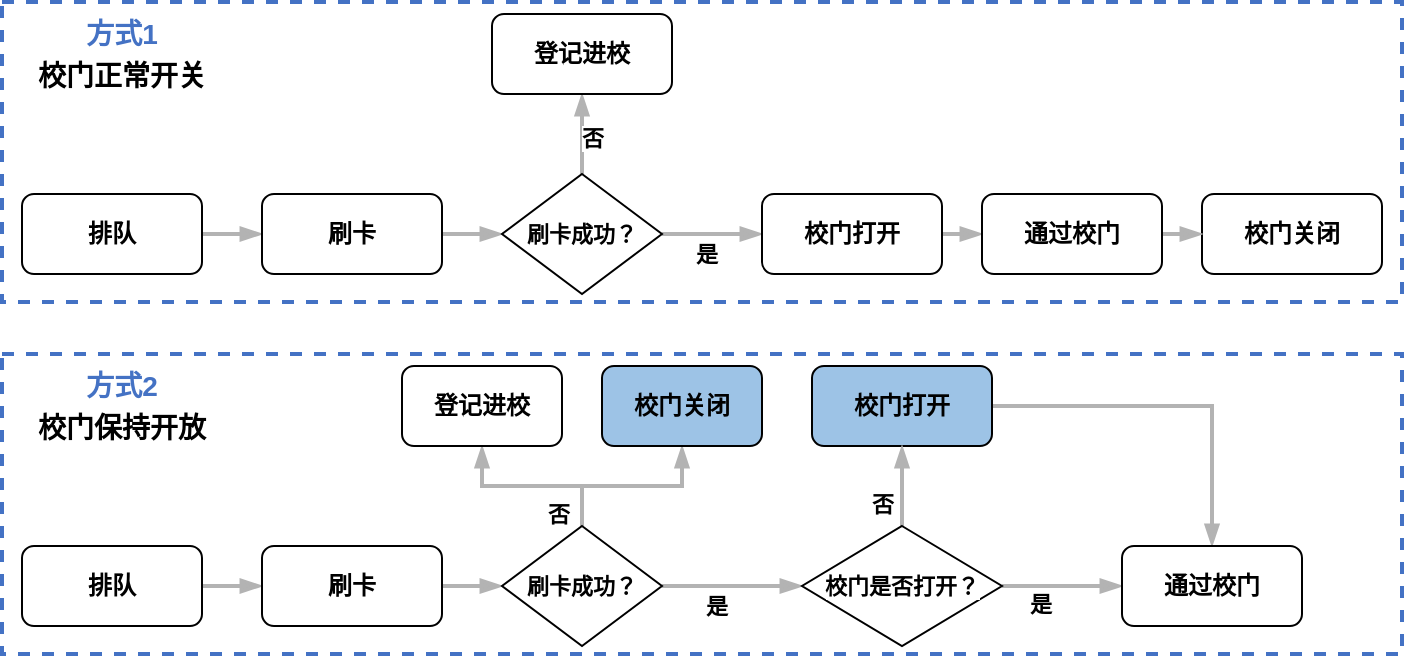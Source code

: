 <mxfile version="24.4.13" type="device">
  <diagram name="第 1 页" id="Own6M64J1EW-mpr2XoYt">
    <mxGraphModel dx="781" dy="617" grid="1" gridSize="10" guides="1" tooltips="1" connect="1" arrows="1" fold="1" page="1" pageScale="1" pageWidth="1169" pageHeight="1654" math="0" shadow="0">
      <root>
        <mxCell id="0" />
        <mxCell id="1" parent="0" />
        <mxCell id="nPAwzbiuC5Le3nVUWrIu-26" value="" style="rounded=0;whiteSpace=wrap;html=1;strokeWidth=2;strokeColor=#4472C4;fillColor=none;dashed=1;fontStyle=1" vertex="1" parent="1">
          <mxGeometry x="110" y="104" width="700" height="150" as="geometry" />
        </mxCell>
        <mxCell id="nPAwzbiuC5Le3nVUWrIu-44" value="" style="rounded=0;whiteSpace=wrap;html=1;strokeWidth=2;strokeColor=#4472C4;fillColor=none;dashed=1;fontStyle=1" vertex="1" parent="1">
          <mxGeometry x="110" y="280" width="700" height="150" as="geometry" />
        </mxCell>
        <mxCell id="nPAwzbiuC5Le3nVUWrIu-3" value="" style="edgeStyle=orthogonalEdgeStyle;rounded=0;orthogonalLoop=1;jettySize=auto;html=1;endArrow=blockThin;endFill=1;strokeColor=#B3B3B3;strokeWidth=2;fontStyle=1" edge="1" parent="1" source="nPAwzbiuC5Le3nVUWrIu-1" target="nPAwzbiuC5Le3nVUWrIu-2">
          <mxGeometry relative="1" as="geometry" />
        </mxCell>
        <mxCell id="nPAwzbiuC5Le3nVUWrIu-1" value="排队" style="rounded=1;whiteSpace=wrap;html=1;fontStyle=1" vertex="1" parent="1">
          <mxGeometry x="120" y="200" width="90" height="40" as="geometry" />
        </mxCell>
        <mxCell id="nPAwzbiuC5Le3nVUWrIu-11" style="edgeStyle=orthogonalEdgeStyle;rounded=0;orthogonalLoop=1;jettySize=auto;html=1;exitX=1;exitY=0.5;exitDx=0;exitDy=0;entryX=0;entryY=0.5;entryDx=0;entryDy=0;strokeColor=#B3B3B3;strokeWidth=2;align=center;verticalAlign=middle;fontFamily=Helvetica;fontSize=11;fontColor=default;labelBackgroundColor=default;endArrow=blockThin;endFill=1;fontStyle=1" edge="1" parent="1" source="nPAwzbiuC5Le3nVUWrIu-2" target="nPAwzbiuC5Le3nVUWrIu-6">
          <mxGeometry relative="1" as="geometry" />
        </mxCell>
        <mxCell id="nPAwzbiuC5Le3nVUWrIu-2" value="刷卡" style="rounded=1;whiteSpace=wrap;html=1;fontStyle=1" vertex="1" parent="1">
          <mxGeometry x="240" y="200" width="90" height="40" as="geometry" />
        </mxCell>
        <mxCell id="nPAwzbiuC5Le3nVUWrIu-12" style="edgeStyle=orthogonalEdgeStyle;rounded=0;orthogonalLoop=1;jettySize=auto;html=1;exitX=0.5;exitY=0;exitDx=0;exitDy=0;entryX=0.5;entryY=1;entryDx=0;entryDy=0;strokeColor=#B3B3B3;strokeWidth=2;align=center;verticalAlign=middle;fontFamily=Helvetica;fontSize=11;fontColor=default;labelBackgroundColor=default;endArrow=blockThin;endFill=1;fontStyle=1" edge="1" parent="1" source="nPAwzbiuC5Le3nVUWrIu-6" target="nPAwzbiuC5Le3nVUWrIu-9">
          <mxGeometry relative="1" as="geometry" />
        </mxCell>
        <mxCell id="nPAwzbiuC5Le3nVUWrIu-13" value="否" style="edgeLabel;html=1;align=center;verticalAlign=middle;resizable=0;points=[];fontFamily=Helvetica;fontSize=11;fontColor=default;labelBackgroundColor=default;fontStyle=1" vertex="1" connectable="0" parent="nPAwzbiuC5Le3nVUWrIu-12">
          <mxGeometry x="-0.1" y="-5" relative="1" as="geometry">
            <mxPoint as="offset" />
          </mxGeometry>
        </mxCell>
        <mxCell id="nPAwzbiuC5Le3nVUWrIu-14" style="edgeStyle=orthogonalEdgeStyle;rounded=0;orthogonalLoop=1;jettySize=auto;html=1;exitX=1;exitY=0.5;exitDx=0;exitDy=0;entryX=0;entryY=0.5;entryDx=0;entryDy=0;strokeColor=#B3B3B3;strokeWidth=2;align=center;verticalAlign=middle;fontFamily=Helvetica;fontSize=11;fontColor=default;labelBackgroundColor=default;endArrow=blockThin;endFill=1;fontStyle=1" edge="1" parent="1" source="nPAwzbiuC5Le3nVUWrIu-6" target="nPAwzbiuC5Le3nVUWrIu-8">
          <mxGeometry relative="1" as="geometry" />
        </mxCell>
        <mxCell id="nPAwzbiuC5Le3nVUWrIu-16" value="是" style="edgeLabel;html=1;align=center;verticalAlign=middle;resizable=0;points=[];fontFamily=Helvetica;fontSize=11;fontColor=default;labelBackgroundColor=default;fontStyle=1" vertex="1" connectable="0" parent="nPAwzbiuC5Le3nVUWrIu-14">
          <mxGeometry x="-0.55" y="1" relative="1" as="geometry">
            <mxPoint x="11" y="11" as="offset" />
          </mxGeometry>
        </mxCell>
        <mxCell id="nPAwzbiuC5Le3nVUWrIu-6" value="刷卡成功？" style="rhombus;whiteSpace=wrap;html=1;fontFamily=Helvetica;fontSize=11;fontColor=default;labelBackgroundColor=default;fontStyle=1" vertex="1" parent="1">
          <mxGeometry x="360" y="190" width="80" height="60" as="geometry" />
        </mxCell>
        <mxCell id="nPAwzbiuC5Le3nVUWrIu-23" style="edgeStyle=orthogonalEdgeStyle;rounded=0;orthogonalLoop=1;jettySize=auto;html=1;exitX=1;exitY=0.5;exitDx=0;exitDy=0;entryX=0;entryY=0.5;entryDx=0;entryDy=0;strokeColor=#B3B3B3;strokeWidth=2;align=center;verticalAlign=middle;fontFamily=Helvetica;fontSize=11;fontColor=default;labelBackgroundColor=default;endArrow=blockThin;endFill=1;fontStyle=1" edge="1" parent="1" source="nPAwzbiuC5Le3nVUWrIu-8" target="nPAwzbiuC5Le3nVUWrIu-19">
          <mxGeometry relative="1" as="geometry" />
        </mxCell>
        <mxCell id="nPAwzbiuC5Le3nVUWrIu-8" value="校门打开" style="rounded=1;whiteSpace=wrap;html=1;fontStyle=1" vertex="1" parent="1">
          <mxGeometry x="490" y="200" width="90" height="40" as="geometry" />
        </mxCell>
        <mxCell id="nPAwzbiuC5Le3nVUWrIu-9" value="登记进校" style="rounded=1;whiteSpace=wrap;html=1;fontStyle=1" vertex="1" parent="1">
          <mxGeometry x="355" y="110" width="90" height="40" as="geometry" />
        </mxCell>
        <mxCell id="nPAwzbiuC5Le3nVUWrIu-18" value="校门关闭" style="rounded=1;whiteSpace=wrap;html=1;fontStyle=1" vertex="1" parent="1">
          <mxGeometry x="710" y="200" width="90" height="40" as="geometry" />
        </mxCell>
        <mxCell id="nPAwzbiuC5Le3nVUWrIu-24" style="edgeStyle=orthogonalEdgeStyle;rounded=0;orthogonalLoop=1;jettySize=auto;html=1;exitX=1;exitY=0.5;exitDx=0;exitDy=0;entryX=0;entryY=0.5;entryDx=0;entryDy=0;strokeColor=#B3B3B3;strokeWidth=2;align=center;verticalAlign=middle;fontFamily=Helvetica;fontSize=11;fontColor=default;labelBackgroundColor=default;endArrow=blockThin;endFill=1;fontStyle=1" edge="1" parent="1" source="nPAwzbiuC5Le3nVUWrIu-19" target="nPAwzbiuC5Le3nVUWrIu-18">
          <mxGeometry relative="1" as="geometry" />
        </mxCell>
        <mxCell id="nPAwzbiuC5Le3nVUWrIu-19" value="通过校门" style="rounded=1;whiteSpace=wrap;html=1;fontStyle=1" vertex="1" parent="1">
          <mxGeometry x="600" y="200" width="90" height="40" as="geometry" />
        </mxCell>
        <mxCell id="nPAwzbiuC5Le3nVUWrIu-27" value="&lt;font style=&quot;font-size: 14px;&quot; color=&quot;#4472c4&quot;&gt;&lt;span&gt;方式1&lt;/span&gt;&lt;/font&gt;" style="text;html=1;align=center;verticalAlign=middle;whiteSpace=wrap;rounded=0;fontStyle=1" vertex="1" parent="1">
          <mxGeometry x="124" y="104.5" width="92" height="30" as="geometry" />
        </mxCell>
        <mxCell id="nPAwzbiuC5Le3nVUWrIu-28" value="&lt;span style=&quot;font-size: 14px;&quot;&gt;&lt;span&gt;校门正常开关&lt;/span&gt;&lt;/span&gt;" style="text;html=1;align=center;verticalAlign=middle;whiteSpace=wrap;rounded=0;fontStyle=1" vertex="1" parent="1">
          <mxGeometry x="120" y="125.5" width="100" height="30" as="geometry" />
        </mxCell>
        <mxCell id="nPAwzbiuC5Le3nVUWrIu-29" value="" style="edgeStyle=orthogonalEdgeStyle;rounded=0;orthogonalLoop=1;jettySize=auto;html=1;endArrow=blockThin;endFill=1;strokeColor=#B3B3B3;strokeWidth=2;fontStyle=1" edge="1" parent="1" source="nPAwzbiuC5Le3nVUWrIu-30" target="nPAwzbiuC5Le3nVUWrIu-32">
          <mxGeometry relative="1" as="geometry" />
        </mxCell>
        <mxCell id="nPAwzbiuC5Le3nVUWrIu-30" value="排队" style="rounded=1;whiteSpace=wrap;html=1;fontStyle=1" vertex="1" parent="1">
          <mxGeometry x="120" y="376" width="90" height="40" as="geometry" />
        </mxCell>
        <mxCell id="nPAwzbiuC5Le3nVUWrIu-31" style="edgeStyle=orthogonalEdgeStyle;rounded=0;orthogonalLoop=1;jettySize=auto;html=1;exitX=1;exitY=0.5;exitDx=0;exitDy=0;entryX=0;entryY=0.5;entryDx=0;entryDy=0;strokeColor=#B3B3B3;strokeWidth=2;align=center;verticalAlign=middle;fontFamily=Helvetica;fontSize=11;fontColor=default;labelBackgroundColor=default;endArrow=blockThin;endFill=1;fontStyle=1" edge="1" parent="1" source="nPAwzbiuC5Le3nVUWrIu-32" target="nPAwzbiuC5Le3nVUWrIu-37">
          <mxGeometry relative="1" as="geometry" />
        </mxCell>
        <mxCell id="nPAwzbiuC5Le3nVUWrIu-32" value="刷卡" style="rounded=1;whiteSpace=wrap;html=1;fontStyle=1" vertex="1" parent="1">
          <mxGeometry x="240" y="376" width="90" height="40" as="geometry" />
        </mxCell>
        <mxCell id="nPAwzbiuC5Le3nVUWrIu-33" style="edgeStyle=orthogonalEdgeStyle;rounded=0;orthogonalLoop=1;jettySize=auto;html=1;exitX=0.5;exitY=0;exitDx=0;exitDy=0;entryX=0.5;entryY=1;entryDx=0;entryDy=0;strokeColor=#B3B3B3;strokeWidth=2;align=center;verticalAlign=middle;fontFamily=Helvetica;fontSize=11;fontColor=default;labelBackgroundColor=default;endArrow=blockThin;endFill=1;fontStyle=1" edge="1" parent="1" source="nPAwzbiuC5Le3nVUWrIu-37" target="nPAwzbiuC5Le3nVUWrIu-40">
          <mxGeometry relative="1" as="geometry" />
        </mxCell>
        <mxCell id="nPAwzbiuC5Le3nVUWrIu-34" value="否" style="edgeLabel;html=1;align=center;verticalAlign=middle;resizable=0;points=[];fontFamily=Helvetica;fontSize=11;fontColor=default;labelBackgroundColor=default;fontStyle=1" vertex="1" connectable="0" parent="nPAwzbiuC5Le3nVUWrIu-33">
          <mxGeometry x="-0.1" y="-5" relative="1" as="geometry">
            <mxPoint x="8" y="19" as="offset" />
          </mxGeometry>
        </mxCell>
        <mxCell id="nPAwzbiuC5Le3nVUWrIu-35" style="edgeStyle=orthogonalEdgeStyle;rounded=0;orthogonalLoop=1;jettySize=auto;html=1;exitX=1;exitY=0.5;exitDx=0;exitDy=0;strokeColor=#B3B3B3;strokeWidth=2;align=center;verticalAlign=middle;fontFamily=Helvetica;fontSize=11;fontColor=default;labelBackgroundColor=default;endArrow=blockThin;endFill=1;fontStyle=1;entryX=0;entryY=0.5;entryDx=0;entryDy=0;" edge="1" parent="1" source="nPAwzbiuC5Le3nVUWrIu-37" target="nPAwzbiuC5Le3nVUWrIu-56">
          <mxGeometry relative="1" as="geometry">
            <mxPoint x="490" y="396" as="targetPoint" />
          </mxGeometry>
        </mxCell>
        <mxCell id="nPAwzbiuC5Le3nVUWrIu-36" value="是" style="edgeLabel;html=1;align=center;verticalAlign=middle;resizable=0;points=[];fontFamily=Helvetica;fontSize=11;fontColor=default;labelBackgroundColor=default;fontStyle=1" vertex="1" connectable="0" parent="nPAwzbiuC5Le3nVUWrIu-35">
          <mxGeometry x="-0.55" y="1" relative="1" as="geometry">
            <mxPoint x="11" y="11" as="offset" />
          </mxGeometry>
        </mxCell>
        <mxCell id="nPAwzbiuC5Le3nVUWrIu-48" style="edgeStyle=orthogonalEdgeStyle;rounded=0;orthogonalLoop=1;jettySize=auto;html=1;exitX=0.5;exitY=0;exitDx=0;exitDy=0;entryX=0.5;entryY=1;entryDx=0;entryDy=0;strokeColor=#B3B3B3;strokeWidth=2;align=center;verticalAlign=middle;fontFamily=Helvetica;fontSize=11;fontColor=default;labelBackgroundColor=default;endArrow=blockThin;endFill=1;fontStyle=1" edge="1" parent="1" source="nPAwzbiuC5Le3nVUWrIu-37" target="nPAwzbiuC5Le3nVUWrIu-47">
          <mxGeometry relative="1" as="geometry" />
        </mxCell>
        <mxCell id="nPAwzbiuC5Le3nVUWrIu-37" value="刷卡成功？" style="rhombus;whiteSpace=wrap;html=1;fontFamily=Helvetica;fontSize=11;fontColor=default;labelBackgroundColor=default;fontStyle=1" vertex="1" parent="1">
          <mxGeometry x="360" y="366" width="80" height="60" as="geometry" />
        </mxCell>
        <mxCell id="nPAwzbiuC5Le3nVUWrIu-40" value="登记进校" style="rounded=1;whiteSpace=wrap;html=1;fontStyle=1" vertex="1" parent="1">
          <mxGeometry x="310" y="286" width="80" height="40" as="geometry" />
        </mxCell>
        <mxCell id="nPAwzbiuC5Le3nVUWrIu-45" value="&lt;font style=&quot;font-size: 14px;&quot; color=&quot;#4472c4&quot;&gt;&lt;span&gt;方式2&lt;/span&gt;&lt;/font&gt;" style="text;html=1;align=center;verticalAlign=middle;whiteSpace=wrap;rounded=0;fontStyle=1" vertex="1" parent="1">
          <mxGeometry x="124" y="280.5" width="92" height="30" as="geometry" />
        </mxCell>
        <mxCell id="nPAwzbiuC5Le3nVUWrIu-46" value="&lt;span style=&quot;font-size: 14px;&quot;&gt;&lt;span&gt;校门保持开放&lt;/span&gt;&lt;/span&gt;" style="text;html=1;align=center;verticalAlign=middle;whiteSpace=wrap;rounded=0;fontStyle=1" vertex="1" parent="1">
          <mxGeometry x="120" y="301.5" width="100" height="30" as="geometry" />
        </mxCell>
        <mxCell id="nPAwzbiuC5Le3nVUWrIu-47" value="校门关闭" style="rounded=1;whiteSpace=wrap;html=1;fillColor=#9DC3E6;fontStyle=1" vertex="1" parent="1">
          <mxGeometry x="410" y="286" width="80" height="40" as="geometry" />
        </mxCell>
        <mxCell id="nPAwzbiuC5Le3nVUWrIu-63" style="edgeStyle=orthogonalEdgeStyle;rounded=0;orthogonalLoop=1;jettySize=auto;html=1;exitX=1;exitY=0.5;exitDx=0;exitDy=0;entryX=0.5;entryY=0;entryDx=0;entryDy=0;strokeColor=#B3B3B3;strokeWidth=2;align=center;verticalAlign=middle;fontFamily=Helvetica;fontSize=11;fontColor=default;labelBackgroundColor=default;endArrow=blockThin;endFill=1;" edge="1" parent="1" source="nPAwzbiuC5Le3nVUWrIu-51" target="nPAwzbiuC5Le3nVUWrIu-60">
          <mxGeometry relative="1" as="geometry" />
        </mxCell>
        <mxCell id="nPAwzbiuC5Le3nVUWrIu-51" value="校门打开" style="rounded=1;whiteSpace=wrap;html=1;fontStyle=1;fillColor=#9DC3E6;" vertex="1" parent="1">
          <mxGeometry x="515" y="286" width="90" height="40" as="geometry" />
        </mxCell>
        <mxCell id="nPAwzbiuC5Le3nVUWrIu-58" style="edgeStyle=orthogonalEdgeStyle;rounded=0;orthogonalLoop=1;jettySize=auto;html=1;exitX=0.5;exitY=0;exitDx=0;exitDy=0;entryX=0.5;entryY=1;entryDx=0;entryDy=0;strokeColor=#B3B3B3;strokeWidth=2;align=center;verticalAlign=middle;fontFamily=Helvetica;fontSize=11;fontColor=default;labelBackgroundColor=default;endArrow=blockThin;endFill=1;" edge="1" parent="1" source="nPAwzbiuC5Le3nVUWrIu-56" target="nPAwzbiuC5Le3nVUWrIu-51">
          <mxGeometry relative="1" as="geometry" />
        </mxCell>
        <mxCell id="nPAwzbiuC5Le3nVUWrIu-59" value="&lt;b&gt;否&lt;/b&gt;" style="edgeLabel;html=1;align=center;verticalAlign=middle;resizable=0;points=[];fontFamily=Helvetica;fontSize=11;fontColor=default;labelBackgroundColor=default;" vertex="1" connectable="0" parent="nPAwzbiuC5Le3nVUWrIu-58">
          <mxGeometry x="-0.3" relative="1" as="geometry">
            <mxPoint x="-10" y="3" as="offset" />
          </mxGeometry>
        </mxCell>
        <mxCell id="nPAwzbiuC5Le3nVUWrIu-61" style="edgeStyle=orthogonalEdgeStyle;rounded=0;orthogonalLoop=1;jettySize=auto;html=1;exitX=1;exitY=0.5;exitDx=0;exitDy=0;entryX=0;entryY=0.5;entryDx=0;entryDy=0;strokeColor=#B3B3B3;strokeWidth=2;align=center;verticalAlign=middle;fontFamily=Helvetica;fontSize=11;fontColor=default;labelBackgroundColor=default;endArrow=blockThin;endFill=1;" edge="1" parent="1" source="nPAwzbiuC5Le3nVUWrIu-56" target="nPAwzbiuC5Le3nVUWrIu-60">
          <mxGeometry relative="1" as="geometry" />
        </mxCell>
        <mxCell id="nPAwzbiuC5Le3nVUWrIu-62" value="&lt;b&gt;是&lt;/b&gt;" style="edgeLabel;html=1;align=center;verticalAlign=middle;resizable=0;points=[];fontFamily=Helvetica;fontSize=11;fontColor=default;labelBackgroundColor=default;" vertex="1" connectable="0" parent="nPAwzbiuC5Le3nVUWrIu-61">
          <mxGeometry x="-0.2" y="-5" relative="1" as="geometry">
            <mxPoint x="-5" y="4" as="offset" />
          </mxGeometry>
        </mxCell>
        <mxCell id="nPAwzbiuC5Le3nVUWrIu-56" value="校门是否打开？" style="rhombus;whiteSpace=wrap;html=1;fontFamily=Helvetica;fontSize=11;fontColor=default;labelBackgroundColor=default;fontStyle=1" vertex="1" parent="1">
          <mxGeometry x="510" y="366" width="100" height="60" as="geometry" />
        </mxCell>
        <mxCell id="nPAwzbiuC5Le3nVUWrIu-60" value="通过校门" style="rounded=1;whiteSpace=wrap;html=1;fontStyle=1" vertex="1" parent="1">
          <mxGeometry x="670" y="376" width="90" height="40" as="geometry" />
        </mxCell>
      </root>
    </mxGraphModel>
  </diagram>
</mxfile>
